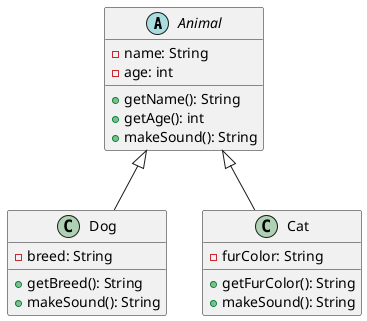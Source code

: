 @startuml

abstract class Animal {
    -name: String
    -age: int
    +getName(): String
    +getAge(): int
    +makeSound(): String
}

class Dog extends Animal {
    -breed: String
    +getBreed(): String
    +makeSound(): String
}

class Cat extends Animal {
    -furColor: String
    +getFurColor(): String
    +makeSound(): String
}

@enduml
